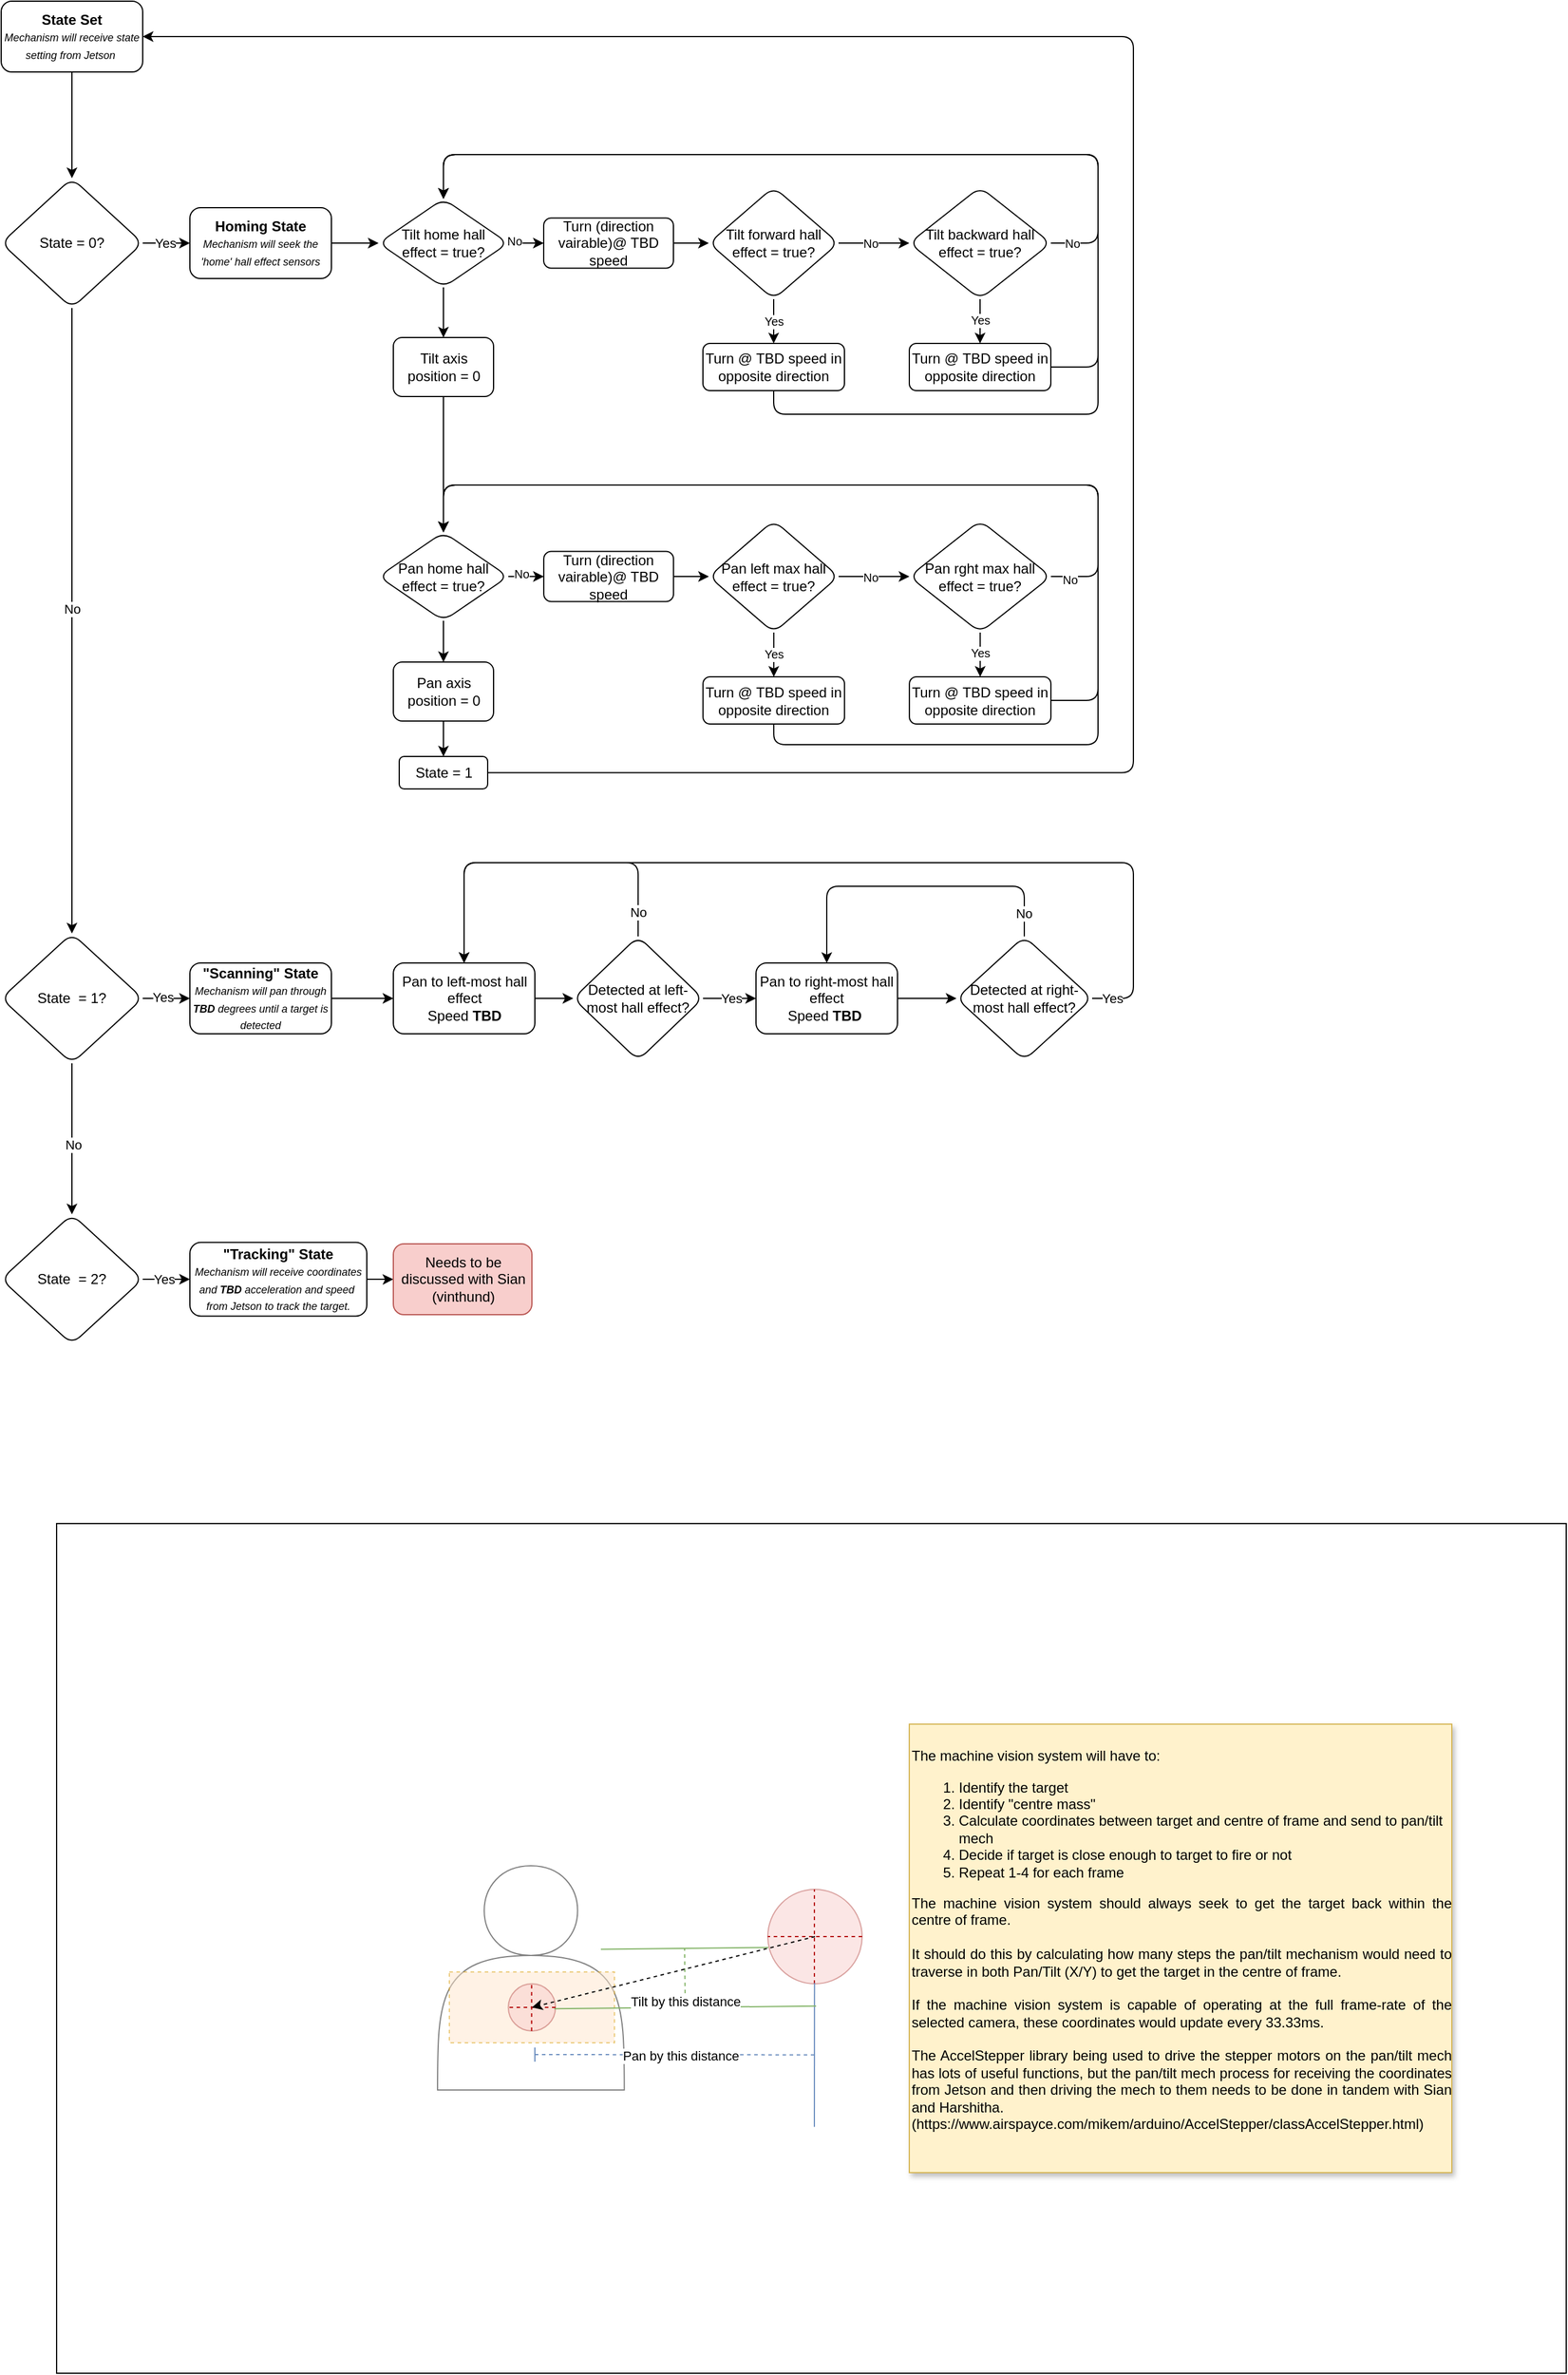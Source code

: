 <mxfile version="16.5.1" type="device"><diagram id="mK88EB6dWEXaeW3hPUoM" name="Page-1"><mxGraphModel dx="4034" dy="2394" grid="1" gridSize="10" guides="1" tooltips="1" connect="1" arrows="1" fold="1" page="1" pageScale="1" pageWidth="1654" pageHeight="2336" background="none" math="0" shadow="0"><root><mxCell id="0"/><mxCell id="1" parent="0"/><mxCell id="TD0jAz6RcTaYEFOMjcly-19" value="" style="rounded=0;whiteSpace=wrap;html=1;" vertex="1" parent="1"><mxGeometry x="187" y="1320" width="1280" height="720" as="geometry"/></mxCell><mxCell id="jMhxokeX2hPLE68Mleyh-3" value="" style="edgeStyle=orthogonalEdgeStyle;rounded=0;orthogonalLoop=1;jettySize=auto;html=1;" parent="1" source="jMhxokeX2hPLE68Mleyh-1" target="jMhxokeX2hPLE68Mleyh-2" edge="1"><mxGeometry relative="1" as="geometry"/></mxCell><mxCell id="jMhxokeX2hPLE68Mleyh-1" value="&lt;b&gt;State Set&lt;/b&gt;&lt;br&gt;&lt;i&gt;&lt;font style=&quot;font-size: 9px&quot;&gt;Mechanism will receive state setting from Jetson&amp;nbsp;&lt;/font&gt;&lt;/i&gt;" style="rounded=1;whiteSpace=wrap;html=1;" parent="1" vertex="1"><mxGeometry x="140" y="30" width="120" height="60" as="geometry"/></mxCell><mxCell id="jMhxokeX2hPLE68Mleyh-5" value="" style="edgeStyle=orthogonalEdgeStyle;rounded=0;orthogonalLoop=1;jettySize=auto;html=1;" parent="1" source="jMhxokeX2hPLE68Mleyh-2" target="jMhxokeX2hPLE68Mleyh-4" edge="1"><mxGeometry relative="1" as="geometry"/></mxCell><mxCell id="jMhxokeX2hPLE68Mleyh-17" value="Yes" style="edgeLabel;html=1;align=center;verticalAlign=middle;resizable=0;points=[];" parent="jMhxokeX2hPLE68Mleyh-5" vertex="1" connectable="0"><mxGeometry x="-0.075" y="1" relative="1" as="geometry"><mxPoint y="1" as="offset"/></mxGeometry></mxCell><mxCell id="jMhxokeX2hPLE68Mleyh-8" value="" style="edgeStyle=orthogonalEdgeStyle;rounded=0;orthogonalLoop=1;jettySize=auto;html=1;" parent="1" source="jMhxokeX2hPLE68Mleyh-2" target="jMhxokeX2hPLE68Mleyh-7" edge="1"><mxGeometry relative="1" as="geometry"/></mxCell><mxCell id="jMhxokeX2hPLE68Mleyh-18" value="No" style="edgeLabel;html=1;align=center;verticalAlign=middle;resizable=0;points=[];" parent="jMhxokeX2hPLE68Mleyh-8" vertex="1" connectable="0"><mxGeometry x="-0.037" relative="1" as="geometry"><mxPoint as="offset"/></mxGeometry></mxCell><mxCell id="jMhxokeX2hPLE68Mleyh-2" value="State = 0?" style="rhombus;whiteSpace=wrap;html=1;rounded=1;" parent="1" vertex="1"><mxGeometry x="140" y="180" width="120" height="110" as="geometry"/></mxCell><mxCell id="jMhxokeX2hPLE68Mleyh-28" value="" style="edgeStyle=orthogonalEdgeStyle;rounded=0;orthogonalLoop=1;jettySize=auto;html=1;fontSize=9;" parent="1" source="jMhxokeX2hPLE68Mleyh-4" target="jMhxokeX2hPLE68Mleyh-27" edge="1"><mxGeometry relative="1" as="geometry"/></mxCell><mxCell id="jMhxokeX2hPLE68Mleyh-4" value="&lt;b&gt;Homing State&lt;br&gt;&lt;/b&gt;&lt;i&gt;&lt;font style=&quot;font-size: 9px&quot;&gt;Mechanism will seek the 'home' hall effect sensors&lt;/font&gt;&lt;/i&gt;" style="whiteSpace=wrap;html=1;rounded=1;" parent="1" vertex="1"><mxGeometry x="300" y="205" width="120" height="60" as="geometry"/></mxCell><mxCell id="jMhxokeX2hPLE68Mleyh-10" value="" style="edgeStyle=orthogonalEdgeStyle;rounded=0;orthogonalLoop=1;jettySize=auto;html=1;" parent="1" source="jMhxokeX2hPLE68Mleyh-7" target="jMhxokeX2hPLE68Mleyh-9" edge="1"><mxGeometry relative="1" as="geometry"/></mxCell><mxCell id="jMhxokeX2hPLE68Mleyh-19" value="Yes" style="edgeLabel;html=1;align=center;verticalAlign=middle;resizable=0;points=[];" parent="jMhxokeX2hPLE68Mleyh-10" vertex="1" connectable="0"><mxGeometry x="-0.15" y="2" relative="1" as="geometry"><mxPoint y="1" as="offset"/></mxGeometry></mxCell><mxCell id="jMhxokeX2hPLE68Mleyh-14" value="" style="edgeStyle=orthogonalEdgeStyle;rounded=0;orthogonalLoop=1;jettySize=auto;html=1;" parent="1" source="jMhxokeX2hPLE68Mleyh-7" target="jMhxokeX2hPLE68Mleyh-13" edge="1"><mxGeometry relative="1" as="geometry"/></mxCell><mxCell id="jMhxokeX2hPLE68Mleyh-20" value="No" style="edgeLabel;html=1;align=center;verticalAlign=middle;resizable=0;points=[];" parent="jMhxokeX2hPLE68Mleyh-14" vertex="1" connectable="0"><mxGeometry x="0.075" y="1" relative="1" as="geometry"><mxPoint as="offset"/></mxGeometry></mxCell><mxCell id="jMhxokeX2hPLE68Mleyh-7" value="State&amp;nbsp; = 1?" style="rhombus;whiteSpace=wrap;html=1;rounded=1;" parent="1" vertex="1"><mxGeometry x="140" y="820" width="120" height="110" as="geometry"/></mxCell><mxCell id="TD0jAz6RcTaYEFOMjcly-4" value="" style="edgeStyle=orthogonalEdgeStyle;rounded=0;orthogonalLoop=1;jettySize=auto;html=1;" edge="1" parent="1" source="jMhxokeX2hPLE68Mleyh-9" target="TD0jAz6RcTaYEFOMjcly-3"><mxGeometry relative="1" as="geometry"/></mxCell><mxCell id="jMhxokeX2hPLE68Mleyh-9" value="&lt;b&gt;&quot;Scanning&quot; State&lt;br style=&quot;font-size: 11px&quot;&gt;&lt;/b&gt;&lt;font size=&quot;1&quot;&gt;&lt;i style=&quot;font-size: 9px&quot;&gt;Mechanism will pan through &lt;b&gt;TBD&lt;/b&gt;&amp;nbsp;degrees until a target is detected&lt;/i&gt;&lt;/font&gt;" style="whiteSpace=wrap;html=1;rounded=1;" parent="1" vertex="1"><mxGeometry x="300" y="845" width="120" height="60" as="geometry"/></mxCell><mxCell id="jMhxokeX2hPLE68Mleyh-16" value="" style="edgeStyle=orthogonalEdgeStyle;rounded=0;orthogonalLoop=1;jettySize=auto;html=1;" parent="1" source="jMhxokeX2hPLE68Mleyh-13" target="jMhxokeX2hPLE68Mleyh-15" edge="1"><mxGeometry relative="1" as="geometry"/></mxCell><mxCell id="jMhxokeX2hPLE68Mleyh-21" value="Yes" style="edgeLabel;html=1;align=center;verticalAlign=middle;resizable=0;points=[];" parent="jMhxokeX2hPLE68Mleyh-16" vertex="1" connectable="0"><mxGeometry x="-0.125" y="1" relative="1" as="geometry"><mxPoint y="1" as="offset"/></mxGeometry></mxCell><mxCell id="jMhxokeX2hPLE68Mleyh-13" value="State&amp;nbsp; = 2?" style="rhombus;whiteSpace=wrap;html=1;rounded=1;" parent="1" vertex="1"><mxGeometry x="140" y="1058" width="120" height="110" as="geometry"/></mxCell><mxCell id="TD0jAz6RcTaYEFOMjcly-48" value="" style="edgeStyle=orthogonalEdgeStyle;rounded=1;orthogonalLoop=1;jettySize=auto;html=1;startArrow=baseDash;startFill=0;endArrow=classic;endFill=1;startSize=6;endSize=6;" edge="1" parent="1" source="jMhxokeX2hPLE68Mleyh-15" target="TD0jAz6RcTaYEFOMjcly-47"><mxGeometry relative="1" as="geometry"/></mxCell><mxCell id="jMhxokeX2hPLE68Mleyh-15" value="&lt;b&gt;&quot;Tracking&quot; State&lt;br style=&quot;font-size: 13px&quot;&gt;&lt;/b&gt;&lt;font style=&quot;font-size: 9px&quot;&gt;&lt;i&gt;Mechanism will receive coordinates and &lt;b&gt;TBD&lt;/b&gt; acceleration and speed&amp;nbsp; from Jetson to track the target.&lt;/i&gt;&lt;/font&gt;" style="whiteSpace=wrap;html=1;rounded=1;" parent="1" vertex="1"><mxGeometry x="300" y="1081.75" width="150" height="62.5" as="geometry"/></mxCell><mxCell id="jMhxokeX2hPLE68Mleyh-30" value="" style="edgeStyle=orthogonalEdgeStyle;rounded=0;orthogonalLoop=1;jettySize=auto;html=1;fontSize=10;" parent="1" source="jMhxokeX2hPLE68Mleyh-27" target="jMhxokeX2hPLE68Mleyh-29" edge="1"><mxGeometry relative="1" as="geometry"/></mxCell><mxCell id="jMhxokeX2hPLE68Mleyh-33" value="No" style="edgeLabel;html=1;align=center;verticalAlign=middle;resizable=0;points=[];fontSize=10;" parent="jMhxokeX2hPLE68Mleyh-30" vertex="1" connectable="0"><mxGeometry x="-0.693" y="2" relative="1" as="geometry"><mxPoint as="offset"/></mxGeometry></mxCell><mxCell id="jMhxokeX2hPLE68Mleyh-89" value="" style="edgeStyle=orthogonalEdgeStyle;rounded=1;orthogonalLoop=1;jettySize=auto;html=1;fontSize=10;" parent="1" source="jMhxokeX2hPLE68Mleyh-27" target="jMhxokeX2hPLE68Mleyh-88" edge="1"><mxGeometry relative="1" as="geometry"/></mxCell><mxCell id="jMhxokeX2hPLE68Mleyh-27" value="Tilt home hall &lt;br&gt;effect = true?" style="rhombus;whiteSpace=wrap;html=1;rounded=1;" parent="1" vertex="1"><mxGeometry x="460" y="197.5" width="110" height="75" as="geometry"/></mxCell><mxCell id="jMhxokeX2hPLE68Mleyh-32" value="" style="edgeStyle=orthogonalEdgeStyle;rounded=0;orthogonalLoop=1;jettySize=auto;html=1;fontSize=10;" parent="1" source="jMhxokeX2hPLE68Mleyh-29" target="jMhxokeX2hPLE68Mleyh-31" edge="1"><mxGeometry relative="1" as="geometry"/></mxCell><mxCell id="jMhxokeX2hPLE68Mleyh-29" value="Turn (direction vairable)@ TBD speed" style="whiteSpace=wrap;html=1;rounded=1;" parent="1" vertex="1"><mxGeometry x="600" y="213.75" width="110" height="42.5" as="geometry"/></mxCell><mxCell id="jMhxokeX2hPLE68Mleyh-35" value="" style="edgeStyle=orthogonalEdgeStyle;rounded=0;orthogonalLoop=1;jettySize=auto;html=1;fontSize=10;" parent="1" source="jMhxokeX2hPLE68Mleyh-31" target="jMhxokeX2hPLE68Mleyh-34" edge="1"><mxGeometry relative="1" as="geometry"/></mxCell><mxCell id="jMhxokeX2hPLE68Mleyh-36" value="No" style="edgeLabel;html=1;align=center;verticalAlign=middle;resizable=0;points=[];fontSize=10;" parent="jMhxokeX2hPLE68Mleyh-35" vertex="1" connectable="0"><mxGeometry x="-0.112" y="-3" relative="1" as="geometry"><mxPoint y="-3" as="offset"/></mxGeometry></mxCell><mxCell id="jMhxokeX2hPLE68Mleyh-41" value="" style="edgeStyle=orthogonalEdgeStyle;rounded=1;orthogonalLoop=1;jettySize=auto;html=1;fontSize=10;" parent="1" source="jMhxokeX2hPLE68Mleyh-31" target="jMhxokeX2hPLE68Mleyh-40" edge="1"><mxGeometry relative="1" as="geometry"/></mxCell><mxCell id="jMhxokeX2hPLE68Mleyh-42" value="Yes" style="edgeLabel;html=1;align=center;verticalAlign=middle;resizable=0;points=[];fontSize=10;" parent="jMhxokeX2hPLE68Mleyh-41" vertex="1" connectable="0"><mxGeometry x="-0.772" y="-1" relative="1" as="geometry"><mxPoint x="1" y="13" as="offset"/></mxGeometry></mxCell><mxCell id="jMhxokeX2hPLE68Mleyh-31" value="Tilt forward hall effect = true?" style="rhombus;whiteSpace=wrap;html=1;rounded=1;" parent="1" vertex="1"><mxGeometry x="740" y="187.5" width="110" height="95" as="geometry"/></mxCell><mxCell id="jMhxokeX2hPLE68Mleyh-38" style="edgeStyle=orthogonalEdgeStyle;rounded=1;orthogonalLoop=1;jettySize=auto;html=1;exitX=1;exitY=0.5;exitDx=0;exitDy=0;entryX=0.5;entryY=0;entryDx=0;entryDy=0;fontSize=10;" parent="1" source="jMhxokeX2hPLE68Mleyh-34" target="jMhxokeX2hPLE68Mleyh-27" edge="1"><mxGeometry relative="1" as="geometry"><Array as="points"><mxPoint x="1070" y="235"/><mxPoint x="1070" y="160"/><mxPoint x="515" y="160"/></Array></mxGeometry></mxCell><mxCell id="jMhxokeX2hPLE68Mleyh-39" value="No" style="edgeLabel;html=1;align=center;verticalAlign=middle;resizable=0;points=[];fontSize=10;" parent="jMhxokeX2hPLE68Mleyh-38" vertex="1" connectable="0"><mxGeometry x="-0.949" relative="1" as="geometry"><mxPoint as="offset"/></mxGeometry></mxCell><mxCell id="jMhxokeX2hPLE68Mleyh-44" value="" style="edgeStyle=orthogonalEdgeStyle;rounded=1;orthogonalLoop=1;jettySize=auto;html=1;fontSize=10;" parent="1" source="jMhxokeX2hPLE68Mleyh-34" target="jMhxokeX2hPLE68Mleyh-43" edge="1"><mxGeometry relative="1" as="geometry"/></mxCell><mxCell id="jMhxokeX2hPLE68Mleyh-45" value="Yes" style="edgeLabel;html=1;align=center;verticalAlign=middle;resizable=0;points=[];fontSize=10;" parent="jMhxokeX2hPLE68Mleyh-44" vertex="1" connectable="0"><mxGeometry x="-0.205" relative="1" as="geometry"><mxPoint as="offset"/></mxGeometry></mxCell><mxCell id="jMhxokeX2hPLE68Mleyh-34" value="Tilt backward hall effect = true?" style="rhombus;whiteSpace=wrap;html=1;rounded=1;" parent="1" vertex="1"><mxGeometry x="910" y="187.5" width="120" height="95" as="geometry"/></mxCell><mxCell id="jMhxokeX2hPLE68Mleyh-48" style="edgeStyle=orthogonalEdgeStyle;rounded=1;orthogonalLoop=1;jettySize=auto;html=1;exitX=0.5;exitY=1;exitDx=0;exitDy=0;entryX=0.5;entryY=0;entryDx=0;entryDy=0;fontSize=10;" parent="1" source="jMhxokeX2hPLE68Mleyh-40" target="jMhxokeX2hPLE68Mleyh-27" edge="1"><mxGeometry relative="1" as="geometry"><Array as="points"><mxPoint x="795" y="380"/><mxPoint x="1070" y="380"/><mxPoint x="1070" y="160"/><mxPoint x="515" y="160"/></Array></mxGeometry></mxCell><mxCell id="jMhxokeX2hPLE68Mleyh-40" value="Turn @ TBD speed in opposite direction" style="whiteSpace=wrap;html=1;rounded=1;" parent="1" vertex="1"><mxGeometry x="735" y="320" width="120" height="40" as="geometry"/></mxCell><mxCell id="jMhxokeX2hPLE68Mleyh-47" style="edgeStyle=orthogonalEdgeStyle;rounded=1;orthogonalLoop=1;jettySize=auto;html=1;exitX=1;exitY=0.5;exitDx=0;exitDy=0;entryX=0.5;entryY=0;entryDx=0;entryDy=0;fontSize=10;" parent="1" source="jMhxokeX2hPLE68Mleyh-43" target="jMhxokeX2hPLE68Mleyh-27" edge="1"><mxGeometry relative="1" as="geometry"><Array as="points"><mxPoint x="1070" y="340"/><mxPoint x="1070" y="160"/><mxPoint x="515" y="160"/></Array></mxGeometry></mxCell><mxCell id="jMhxokeX2hPLE68Mleyh-43" value="&lt;span&gt;Turn @ TBD speed in opposite direction&lt;/span&gt;" style="whiteSpace=wrap;html=1;rounded=1;" parent="1" vertex="1"><mxGeometry x="910" y="320" width="120" height="40" as="geometry"/></mxCell><mxCell id="jMhxokeX2hPLE68Mleyh-67" style="edgeStyle=orthogonalEdgeStyle;rounded=1;orthogonalLoop=1;jettySize=auto;html=1;exitX=1;exitY=0.5;exitDx=0;exitDy=0;entryX=0;entryY=0.5;entryDx=0;entryDy=0;fontSize=10;" parent="1" source="jMhxokeX2hPLE68Mleyh-50" target="jMhxokeX2hPLE68Mleyh-55" edge="1"><mxGeometry relative="1" as="geometry"/></mxCell><mxCell id="jMhxokeX2hPLE68Mleyh-73" value="No" style="edgeLabel;html=1;align=center;verticalAlign=middle;resizable=0;points=[];fontSize=10;" parent="jMhxokeX2hPLE68Mleyh-67" vertex="1" connectable="0"><mxGeometry x="-0.293" y="3" relative="1" as="geometry"><mxPoint as="offset"/></mxGeometry></mxCell><mxCell id="jMhxokeX2hPLE68Mleyh-95" style="edgeStyle=orthogonalEdgeStyle;rounded=1;orthogonalLoop=1;jettySize=auto;html=1;exitX=0.5;exitY=1;exitDx=0;exitDy=0;entryX=0.5;entryY=0;entryDx=0;entryDy=0;fontSize=10;" parent="1" source="jMhxokeX2hPLE68Mleyh-50" target="jMhxokeX2hPLE68Mleyh-94" edge="1"><mxGeometry relative="1" as="geometry"/></mxCell><mxCell id="jMhxokeX2hPLE68Mleyh-50" value="Pan home hall &lt;br&gt;effect = true?" style="rhombus;whiteSpace=wrap;html=1;rounded=1;" parent="1" vertex="1"><mxGeometry x="460" y="480" width="110" height="75" as="geometry"/></mxCell><mxCell id="jMhxokeX2hPLE68Mleyh-54" value="" style="edgeStyle=orthogonalEdgeStyle;rounded=0;orthogonalLoop=1;jettySize=auto;html=1;fontSize=10;" parent="1" source="jMhxokeX2hPLE68Mleyh-55" target="jMhxokeX2hPLE68Mleyh-60" edge="1"><mxGeometry relative="1" as="geometry"/></mxCell><mxCell id="jMhxokeX2hPLE68Mleyh-55" value="Turn (direction vairable)@ TBD speed" style="whiteSpace=wrap;html=1;rounded=1;" parent="1" vertex="1"><mxGeometry x="600.07" y="496.25" width="110" height="42.5" as="geometry"/></mxCell><mxCell id="jMhxokeX2hPLE68Mleyh-56" value="" style="edgeStyle=orthogonalEdgeStyle;rounded=0;orthogonalLoop=1;jettySize=auto;html=1;fontSize=10;" parent="1" source="jMhxokeX2hPLE68Mleyh-60" target="jMhxokeX2hPLE68Mleyh-64" edge="1"><mxGeometry relative="1" as="geometry"/></mxCell><mxCell id="jMhxokeX2hPLE68Mleyh-57" value="No" style="edgeLabel;html=1;align=center;verticalAlign=middle;resizable=0;points=[];fontSize=10;" parent="jMhxokeX2hPLE68Mleyh-56" vertex="1" connectable="0"><mxGeometry x="-0.112" y="-3" relative="1" as="geometry"><mxPoint y="-3" as="offset"/></mxGeometry></mxCell><mxCell id="jMhxokeX2hPLE68Mleyh-58" value="" style="edgeStyle=orthogonalEdgeStyle;rounded=1;orthogonalLoop=1;jettySize=auto;html=1;fontSize=10;" parent="1" source="jMhxokeX2hPLE68Mleyh-60" target="jMhxokeX2hPLE68Mleyh-65" edge="1"><mxGeometry relative="1" as="geometry"/></mxCell><mxCell id="jMhxokeX2hPLE68Mleyh-59" value="Yes" style="edgeLabel;html=1;align=center;verticalAlign=middle;resizable=0;points=[];fontSize=10;" parent="jMhxokeX2hPLE68Mleyh-58" vertex="1" connectable="0"><mxGeometry x="-0.772" y="-1" relative="1" as="geometry"><mxPoint x="1" y="13" as="offset"/></mxGeometry></mxCell><mxCell id="jMhxokeX2hPLE68Mleyh-60" value="Pan left max hall effect = true?" style="rhombus;whiteSpace=wrap;html=1;rounded=1;" parent="1" vertex="1"><mxGeometry x="740.07" y="470" width="110" height="95" as="geometry"/></mxCell><mxCell id="jMhxokeX2hPLE68Mleyh-62" value="" style="edgeStyle=orthogonalEdgeStyle;rounded=1;orthogonalLoop=1;jettySize=auto;html=1;fontSize=10;" parent="1" source="jMhxokeX2hPLE68Mleyh-64" target="jMhxokeX2hPLE68Mleyh-66" edge="1"><mxGeometry relative="1" as="geometry"/></mxCell><mxCell id="jMhxokeX2hPLE68Mleyh-63" value="Yes" style="edgeLabel;html=1;align=center;verticalAlign=middle;resizable=0;points=[];fontSize=10;" parent="jMhxokeX2hPLE68Mleyh-62" vertex="1" connectable="0"><mxGeometry x="-0.205" relative="1" as="geometry"><mxPoint as="offset"/></mxGeometry></mxCell><mxCell id="jMhxokeX2hPLE68Mleyh-68" style="edgeStyle=orthogonalEdgeStyle;rounded=1;orthogonalLoop=1;jettySize=auto;html=1;exitX=1;exitY=0.5;exitDx=0;exitDy=0;entryX=0.5;entryY=0;entryDx=0;entryDy=0;fontSize=10;" parent="1" source="jMhxokeX2hPLE68Mleyh-64" target="jMhxokeX2hPLE68Mleyh-50" edge="1"><mxGeometry relative="1" as="geometry"><Array as="points"><mxPoint x="1070" y="517"/><mxPoint x="1070" y="440"/><mxPoint x="515" y="440"/></Array></mxGeometry></mxCell><mxCell id="jMhxokeX2hPLE68Mleyh-69" value="No" style="edgeLabel;html=1;align=center;verticalAlign=middle;resizable=0;points=[];fontSize=10;" parent="jMhxokeX2hPLE68Mleyh-68" vertex="1" connectable="0"><mxGeometry x="-0.956" y="-2" relative="1" as="geometry"><mxPoint as="offset"/></mxGeometry></mxCell><mxCell id="jMhxokeX2hPLE68Mleyh-64" value="Pan rght max hall effect = true?" style="rhombus;whiteSpace=wrap;html=1;rounded=1;" parent="1" vertex="1"><mxGeometry x="910.07" y="470" width="120" height="95" as="geometry"/></mxCell><mxCell id="jMhxokeX2hPLE68Mleyh-72" style="edgeStyle=orthogonalEdgeStyle;rounded=1;orthogonalLoop=1;jettySize=auto;html=1;exitX=0.5;exitY=1;exitDx=0;exitDy=0;entryX=0.5;entryY=0;entryDx=0;entryDy=0;fontSize=10;" parent="1" source="jMhxokeX2hPLE68Mleyh-65" target="jMhxokeX2hPLE68Mleyh-50" edge="1"><mxGeometry relative="1" as="geometry"><Array as="points"><mxPoint x="795" y="660"/><mxPoint x="1070" y="660"/><mxPoint x="1070" y="440"/><mxPoint x="515" y="440"/></Array></mxGeometry></mxCell><mxCell id="jMhxokeX2hPLE68Mleyh-65" value="Turn @ TBD speed in opposite direction" style="whiteSpace=wrap;html=1;rounded=1;" parent="1" vertex="1"><mxGeometry x="735.07" y="602.5" width="120" height="40" as="geometry"/></mxCell><mxCell id="jMhxokeX2hPLE68Mleyh-70" style="edgeStyle=orthogonalEdgeStyle;rounded=1;orthogonalLoop=1;jettySize=auto;html=1;exitX=1;exitY=0.5;exitDx=0;exitDy=0;entryX=0.5;entryY=0;entryDx=0;entryDy=0;fontSize=10;" parent="1" source="jMhxokeX2hPLE68Mleyh-66" target="jMhxokeX2hPLE68Mleyh-50" edge="1"><mxGeometry relative="1" as="geometry"><Array as="points"><mxPoint x="1070" y="623"/><mxPoint x="1070" y="440"/><mxPoint x="515" y="440"/></Array></mxGeometry></mxCell><mxCell id="jMhxokeX2hPLE68Mleyh-66" value="&lt;span&gt;Turn @ TBD speed in opposite direction&lt;/span&gt;" style="whiteSpace=wrap;html=1;rounded=1;" parent="1" vertex="1"><mxGeometry x="910.07" y="602.5" width="120" height="40" as="geometry"/></mxCell><mxCell id="jMhxokeX2hPLE68Mleyh-77" style="edgeStyle=orthogonalEdgeStyle;rounded=1;orthogonalLoop=1;jettySize=auto;html=1;exitX=1;exitY=0.5;exitDx=0;exitDy=0;entryX=1;entryY=0.5;entryDx=0;entryDy=0;fontSize=10;" parent="1" source="jMhxokeX2hPLE68Mleyh-74" target="jMhxokeX2hPLE68Mleyh-1" edge="1"><mxGeometry relative="1" as="geometry"><Array as="points"><mxPoint x="1100" y="684"/><mxPoint x="1100" y="60"/></Array></mxGeometry></mxCell><mxCell id="jMhxokeX2hPLE68Mleyh-74" value="State = 1" style="whiteSpace=wrap;html=1;rounded=1;" parent="1" vertex="1"><mxGeometry x="477.5" y="670" width="75" height="27.5" as="geometry"/></mxCell><mxCell id="jMhxokeX2hPLE68Mleyh-90" style="edgeStyle=orthogonalEdgeStyle;rounded=1;orthogonalLoop=1;jettySize=auto;html=1;exitX=0.5;exitY=1;exitDx=0;exitDy=0;entryX=0.5;entryY=0;entryDx=0;entryDy=0;fontSize=10;" parent="1" source="jMhxokeX2hPLE68Mleyh-88" target="jMhxokeX2hPLE68Mleyh-50" edge="1"><mxGeometry relative="1" as="geometry"/></mxCell><mxCell id="jMhxokeX2hPLE68Mleyh-88" value="Tilt axis position = 0" style="whiteSpace=wrap;html=1;rounded=1;" parent="1" vertex="1"><mxGeometry x="472.5" y="315" width="85" height="50" as="geometry"/></mxCell><mxCell id="jMhxokeX2hPLE68Mleyh-96" value="" style="edgeStyle=orthogonalEdgeStyle;rounded=1;orthogonalLoop=1;jettySize=auto;html=1;fontSize=10;" parent="1" source="jMhxokeX2hPLE68Mleyh-94" target="jMhxokeX2hPLE68Mleyh-74" edge="1"><mxGeometry relative="1" as="geometry"/></mxCell><mxCell id="jMhxokeX2hPLE68Mleyh-94" value="Pan axis position = 0" style="whiteSpace=wrap;html=1;rounded=1;" parent="1" vertex="1"><mxGeometry x="472.5" y="590" width="85" height="50" as="geometry"/></mxCell><mxCell id="TD0jAz6RcTaYEFOMjcly-6" value="" style="edgeStyle=orthogonalEdgeStyle;rounded=0;orthogonalLoop=1;jettySize=auto;html=1;" edge="1" parent="1" source="TD0jAz6RcTaYEFOMjcly-3" target="TD0jAz6RcTaYEFOMjcly-5"><mxGeometry relative="1" as="geometry"/></mxCell><mxCell id="TD0jAz6RcTaYEFOMjcly-3" value="Pan to left-most hall effect&lt;br&gt;Speed &lt;b&gt;TBD&lt;/b&gt;" style="whiteSpace=wrap;html=1;rounded=1;" vertex="1" parent="1"><mxGeometry x="472.5" y="845" width="120" height="60" as="geometry"/></mxCell><mxCell id="TD0jAz6RcTaYEFOMjcly-8" value="" style="edgeStyle=orthogonalEdgeStyle;rounded=0;orthogonalLoop=1;jettySize=auto;html=1;" edge="1" parent="1" source="TD0jAz6RcTaYEFOMjcly-5" target="TD0jAz6RcTaYEFOMjcly-7"><mxGeometry relative="1" as="geometry"/></mxCell><mxCell id="TD0jAz6RcTaYEFOMjcly-14" value="Yes" style="edgeLabel;html=1;align=center;verticalAlign=middle;resizable=0;points=[];" vertex="1" connectable="0" parent="TD0jAz6RcTaYEFOMjcly-8"><mxGeometry x="0.036" relative="1" as="geometry"><mxPoint as="offset"/></mxGeometry></mxCell><mxCell id="TD0jAz6RcTaYEFOMjcly-13" style="edgeStyle=orthogonalEdgeStyle;rounded=1;orthogonalLoop=1;jettySize=auto;html=1;exitX=0.5;exitY=0;exitDx=0;exitDy=0;entryX=0.5;entryY=0;entryDx=0;entryDy=0;" edge="1" parent="1" source="TD0jAz6RcTaYEFOMjcly-5" target="TD0jAz6RcTaYEFOMjcly-3"><mxGeometry relative="1" as="geometry"><Array as="points"><mxPoint x="680" y="760"/><mxPoint x="533" y="760"/></Array></mxGeometry></mxCell><mxCell id="TD0jAz6RcTaYEFOMjcly-15" value="No" style="edgeLabel;html=1;align=center;verticalAlign=middle;resizable=0;points=[];" vertex="1" connectable="0" parent="TD0jAz6RcTaYEFOMjcly-13"><mxGeometry x="-0.874" relative="1" as="geometry"><mxPoint y="-2" as="offset"/></mxGeometry></mxCell><mxCell id="TD0jAz6RcTaYEFOMjcly-5" value="Detected at left-most hall effect?" style="rhombus;whiteSpace=wrap;html=1;rounded=1;" vertex="1" parent="1"><mxGeometry x="625.07" y="822.5" width="110" height="105" as="geometry"/></mxCell><mxCell id="TD0jAz6RcTaYEFOMjcly-10" value="" style="edgeStyle=orthogonalEdgeStyle;rounded=0;orthogonalLoop=1;jettySize=auto;html=1;" edge="1" parent="1" source="TD0jAz6RcTaYEFOMjcly-7" target="TD0jAz6RcTaYEFOMjcly-9"><mxGeometry relative="1" as="geometry"/></mxCell><mxCell id="TD0jAz6RcTaYEFOMjcly-7" value="Pan to right-most hall effect&lt;br&gt;Speed &lt;b&gt;TBD&amp;nbsp;&lt;/b&gt;" style="whiteSpace=wrap;html=1;rounded=1;" vertex="1" parent="1"><mxGeometry x="780" y="845" width="120" height="60" as="geometry"/></mxCell><mxCell id="TD0jAz6RcTaYEFOMjcly-11" style="edgeStyle=orthogonalEdgeStyle;rounded=1;orthogonalLoop=1;jettySize=auto;html=1;exitX=1;exitY=0.5;exitDx=0;exitDy=0;entryX=0.5;entryY=0;entryDx=0;entryDy=0;" edge="1" parent="1" source="TD0jAz6RcTaYEFOMjcly-9" target="TD0jAz6RcTaYEFOMjcly-3"><mxGeometry relative="1" as="geometry"><Array as="points"><mxPoint x="1100" y="875"/><mxPoint x="1100" y="760"/><mxPoint x="533" y="760"/></Array></mxGeometry></mxCell><mxCell id="TD0jAz6RcTaYEFOMjcly-17" value="Yes" style="edgeLabel;html=1;align=center;verticalAlign=middle;resizable=0;points=[];" vertex="1" connectable="0" parent="TD0jAz6RcTaYEFOMjcly-11"><mxGeometry x="-0.958" relative="1" as="geometry"><mxPoint as="offset"/></mxGeometry></mxCell><mxCell id="TD0jAz6RcTaYEFOMjcly-16" style="edgeStyle=orthogonalEdgeStyle;orthogonalLoop=1;jettySize=auto;html=1;exitX=0.5;exitY=0;exitDx=0;exitDy=0;entryX=0.5;entryY=0;entryDx=0;entryDy=0;rounded=1;" edge="1" parent="1" source="TD0jAz6RcTaYEFOMjcly-9" target="TD0jAz6RcTaYEFOMjcly-7"><mxGeometry relative="1" as="geometry"><Array as="points"><mxPoint x="1008" y="780"/><mxPoint x="840" y="780"/></Array></mxGeometry></mxCell><mxCell id="TD0jAz6RcTaYEFOMjcly-18" value="No" style="edgeLabel;html=1;align=center;verticalAlign=middle;resizable=0;points=[];" vertex="1" connectable="0" parent="TD0jAz6RcTaYEFOMjcly-16"><mxGeometry x="-0.857" y="1" relative="1" as="geometry"><mxPoint as="offset"/></mxGeometry></mxCell><mxCell id="TD0jAz6RcTaYEFOMjcly-9" value="Detected at right-most hall effect?" style="rhombus;whiteSpace=wrap;html=1;rounded=1;" vertex="1" parent="1"><mxGeometry x="950" y="822.5" width="115" height="105" as="geometry"/></mxCell><mxCell id="TD0jAz6RcTaYEFOMjcly-31" value="" style="shape=actor;whiteSpace=wrap;html=1;opacity=50;aspect=fixed;" vertex="1" parent="1"><mxGeometry x="510" y="1610" width="158.33" height="190" as="geometry"/></mxCell><mxCell id="TD0jAz6RcTaYEFOMjcly-32" value="" style="rounded=0;whiteSpace=wrap;html=1;opacity=50;fillColor=#ffe6cc;strokeColor=#d79b00;dashed=1;" vertex="1" parent="1"><mxGeometry x="520" y="1700" width="140" height="60" as="geometry"/></mxCell><mxCell id="TD0jAz6RcTaYEFOMjcly-33" value="" style="group" vertex="1" connectable="0" parent="1"><mxGeometry x="787" y="1630" width="80" height="80" as="geometry"/></mxCell><mxCell id="TD0jAz6RcTaYEFOMjcly-27" value="" style="ellipse;whiteSpace=wrap;html=1;aspect=fixed;fillColor=#f8cecc;strokeColor=#b85450;opacity=50;" vertex="1" parent="TD0jAz6RcTaYEFOMjcly-33"><mxGeometry x="3" width="80" height="80" as="geometry"/></mxCell><mxCell id="TD0jAz6RcTaYEFOMjcly-24" value="" style="endArrow=none;html=1;rounded=1;dashed=1;fillColor=#e51400;strokeColor=#B20000;" edge="1" parent="TD0jAz6RcTaYEFOMjcly-33"><mxGeometry width="50" height="50" relative="1" as="geometry"><mxPoint x="42.52" y="80" as="sourcePoint"/><mxPoint x="42.52" as="targetPoint"/></mxGeometry></mxCell><mxCell id="TD0jAz6RcTaYEFOMjcly-29" value="" style="endArrow=none;html=1;rounded=1;dashed=1;entryX=0;entryY=0.5;entryDx=0;entryDy=0;exitX=1;exitY=0.5;exitDx=0;exitDy=0;fillColor=#e51400;strokeColor=#B20000;" edge="1" parent="TD0jAz6RcTaYEFOMjcly-33" source="TD0jAz6RcTaYEFOMjcly-27" target="TD0jAz6RcTaYEFOMjcly-27"><mxGeometry width="50" height="50" relative="1" as="geometry"><mxPoint x="52.52" y="90" as="sourcePoint"/><mxPoint x="52.52" y="10" as="targetPoint"/></mxGeometry></mxCell><mxCell id="TD0jAz6RcTaYEFOMjcly-34" value="" style="group;aspect=fixed;" vertex="1" connectable="0" parent="1"><mxGeometry x="570" y="1720" width="40" height="40" as="geometry"/></mxCell><mxCell id="TD0jAz6RcTaYEFOMjcly-35" value="" style="ellipse;whiteSpace=wrap;html=1;aspect=fixed;fillColor=#f8cecc;strokeColor=#b85450;opacity=50;" vertex="1" parent="TD0jAz6RcTaYEFOMjcly-34"><mxGeometry y="-10" width="40" height="40" as="geometry"/></mxCell><mxCell id="TD0jAz6RcTaYEFOMjcly-36" value="" style="endArrow=none;html=1;rounded=1;dashed=1;fillColor=#e51400;strokeColor=#B20000;" edge="1" parent="TD0jAz6RcTaYEFOMjcly-34"><mxGeometry width="50" height="50" relative="1" as="geometry"><mxPoint x="19.76" y="30" as="sourcePoint"/><mxPoint x="19.76" y="-10" as="targetPoint"/></mxGeometry></mxCell><mxCell id="TD0jAz6RcTaYEFOMjcly-37" value="" style="endArrow=none;html=1;rounded=1;dashed=1;entryX=0;entryY=0.5;entryDx=0;entryDy=0;exitX=1;exitY=0.5;exitDx=0;exitDy=0;fillColor=#e51400;strokeColor=#B20000;" edge="1" parent="TD0jAz6RcTaYEFOMjcly-34" source="TD0jAz6RcTaYEFOMjcly-35" target="TD0jAz6RcTaYEFOMjcly-35"><mxGeometry width="50" height="50" relative="1" as="geometry"><mxPoint x="24.76" y="35" as="sourcePoint"/><mxPoint x="24.76" y="-5" as="targetPoint"/></mxGeometry></mxCell><mxCell id="TD0jAz6RcTaYEFOMjcly-40" value="" style="endArrow=baseDash;dashed=1;html=1;rounded=1;fillColor=#dae8fc;strokeColor=#6c8ebf;endFill=0;startArrow=baseDash;startFill=0;endSize=120;startSize=10;entryX=0.502;entryY=0.624;entryDx=0;entryDy=0;entryPerimeter=0;" edge="1" parent="1"><mxGeometry width="50" height="50" relative="1" as="geometry"><mxPoint x="592.5" y="1770" as="sourcePoint"/><mxPoint x="829.56" y="1770.23" as="targetPoint"/></mxGeometry></mxCell><mxCell id="TD0jAz6RcTaYEFOMjcly-44" value="Pan by this distance" style="edgeLabel;html=1;align=center;verticalAlign=middle;resizable=0;points=[];" vertex="1" connectable="0" parent="TD0jAz6RcTaYEFOMjcly-40"><mxGeometry x="0.044" y="-1" relative="1" as="geometry"><mxPoint as="offset"/></mxGeometry></mxCell><mxCell id="TD0jAz6RcTaYEFOMjcly-42" value="" style="endArrow=baseDash;dashed=1;html=1;rounded=1;fillColor=#d5e8d4;strokeColor=#82b366;endFill=0;startArrow=baseDash;startFill=0;endSize=140;startSize=220;entryX=0.416;entryY=0.5;entryDx=0;entryDy=0;entryPerimeter=0;" edge="1" parent="1" target="TD0jAz6RcTaYEFOMjcly-19"><mxGeometry width="50" height="50" relative="1" as="geometry"><mxPoint x="720" y="1730" as="sourcePoint"/><mxPoint x="720" y="1674.96" as="targetPoint"/></mxGeometry></mxCell><mxCell id="TD0jAz6RcTaYEFOMjcly-43" value="Tilt by this distance" style="edgeLabel;html=1;align=center;verticalAlign=middle;resizable=0;points=[];" vertex="1" connectable="0" parent="TD0jAz6RcTaYEFOMjcly-42"><mxGeometry x="-0.104" relative="1" as="geometry"><mxPoint y="17" as="offset"/></mxGeometry></mxCell><mxCell id="TD0jAz6RcTaYEFOMjcly-46" value="" style="endArrow=classic;dashed=1;html=1;rounded=1;startSize=6;endSize=6;endFill=1;" edge="1" parent="1"><mxGeometry width="50" height="50" relative="1" as="geometry"><mxPoint x="830" y="1670" as="sourcePoint"/><mxPoint x="590" y="1730" as="targetPoint"/></mxGeometry></mxCell><mxCell id="TD0jAz6RcTaYEFOMjcly-47" value="Needs to be discussed with Sian&lt;br&gt;(vinthund)" style="whiteSpace=wrap;html=1;rounded=1;fillColor=#f8cecc;strokeColor=#b85450;" vertex="1" parent="1"><mxGeometry x="472.5" y="1083" width="117.5" height="60" as="geometry"/></mxCell><mxCell id="TD0jAz6RcTaYEFOMjcly-49" value="The machine vision system will have to:&lt;br&gt;&lt;ol&gt;&lt;li&gt;Identify the target&lt;/li&gt;&lt;li&gt;Identify &quot;centre mass&quot;&amp;nbsp;&lt;/li&gt;&lt;li&gt;Calculate coordinates between target and centre of frame and send to pan/tilt mech&lt;/li&gt;&lt;li&gt;Decide if target is close enough to target to fire or not&lt;/li&gt;&lt;li&gt;Repeat 1-4 for each frame&lt;/li&gt;&lt;/ol&gt;&lt;div style=&quot;text-align: justify&quot;&gt;The machine vision system should always seek to get the target back within the centre of frame.&lt;/div&gt;&lt;div style=&quot;text-align: justify&quot;&gt;&lt;br&gt;&lt;/div&gt;&lt;div style=&quot;text-align: justify&quot;&gt;It should do this by calculating how many steps the pan/tilt mechanism would need to traverse in both Pan/Tilt (X/Y) to get the target in the centre of frame.&lt;/div&gt;&lt;div style=&quot;text-align: justify&quot;&gt;&lt;br&gt;&lt;/div&gt;&lt;div style=&quot;text-align: justify&quot;&gt;If the machine vision system is capable of operating at the full frame-rate of the selected camera, these coordinates would update every 33.33ms.&lt;/div&gt;&lt;div style=&quot;text-align: justify&quot;&gt;&lt;br&gt;&lt;/div&gt;&lt;div style=&quot;text-align: justify&quot;&gt;The AccelStepper library being used to drive the stepper motors on the pan/tilt mech has lots of useful functions, but the pan/tilt mech process for receiving the coordinates from Jetson and then driving the mech to them needs to be done in tandem with Sian and Harshitha.&lt;/div&gt;&lt;div style=&quot;text-align: justify&quot;&gt;(https://www.airspayce.com/mikem/arduino/AccelStepper/classAccelStepper.html)&lt;/div&gt;&lt;div style=&quot;text-align: justify&quot;&gt;&lt;br&gt;&lt;/div&gt;" style="text;html=1;strokeColor=#d6b656;fillColor=#fff2cc;align=left;verticalAlign=middle;whiteSpace=wrap;rounded=0;glass=0;shadow=1;" vertex="1" parent="1"><mxGeometry x="910" y="1490" width="460" height="380" as="geometry"/></mxCell></root></mxGraphModel></diagram></mxfile>